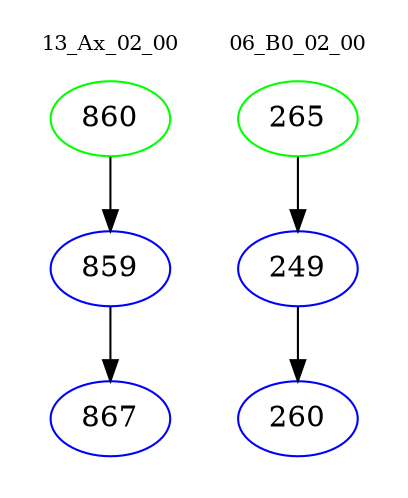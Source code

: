digraph{
subgraph cluster_0 {
color = white
label = "13_Ax_02_00";
fontsize=10;
T0_860 [label="860", color="green"]
T0_860 -> T0_859 [color="black"]
T0_859 [label="859", color="blue"]
T0_859 -> T0_867 [color="black"]
T0_867 [label="867", color="blue"]
}
subgraph cluster_1 {
color = white
label = "06_B0_02_00";
fontsize=10;
T1_265 [label="265", color="green"]
T1_265 -> T1_249 [color="black"]
T1_249 [label="249", color="blue"]
T1_249 -> T1_260 [color="black"]
T1_260 [label="260", color="blue"]
}
}
